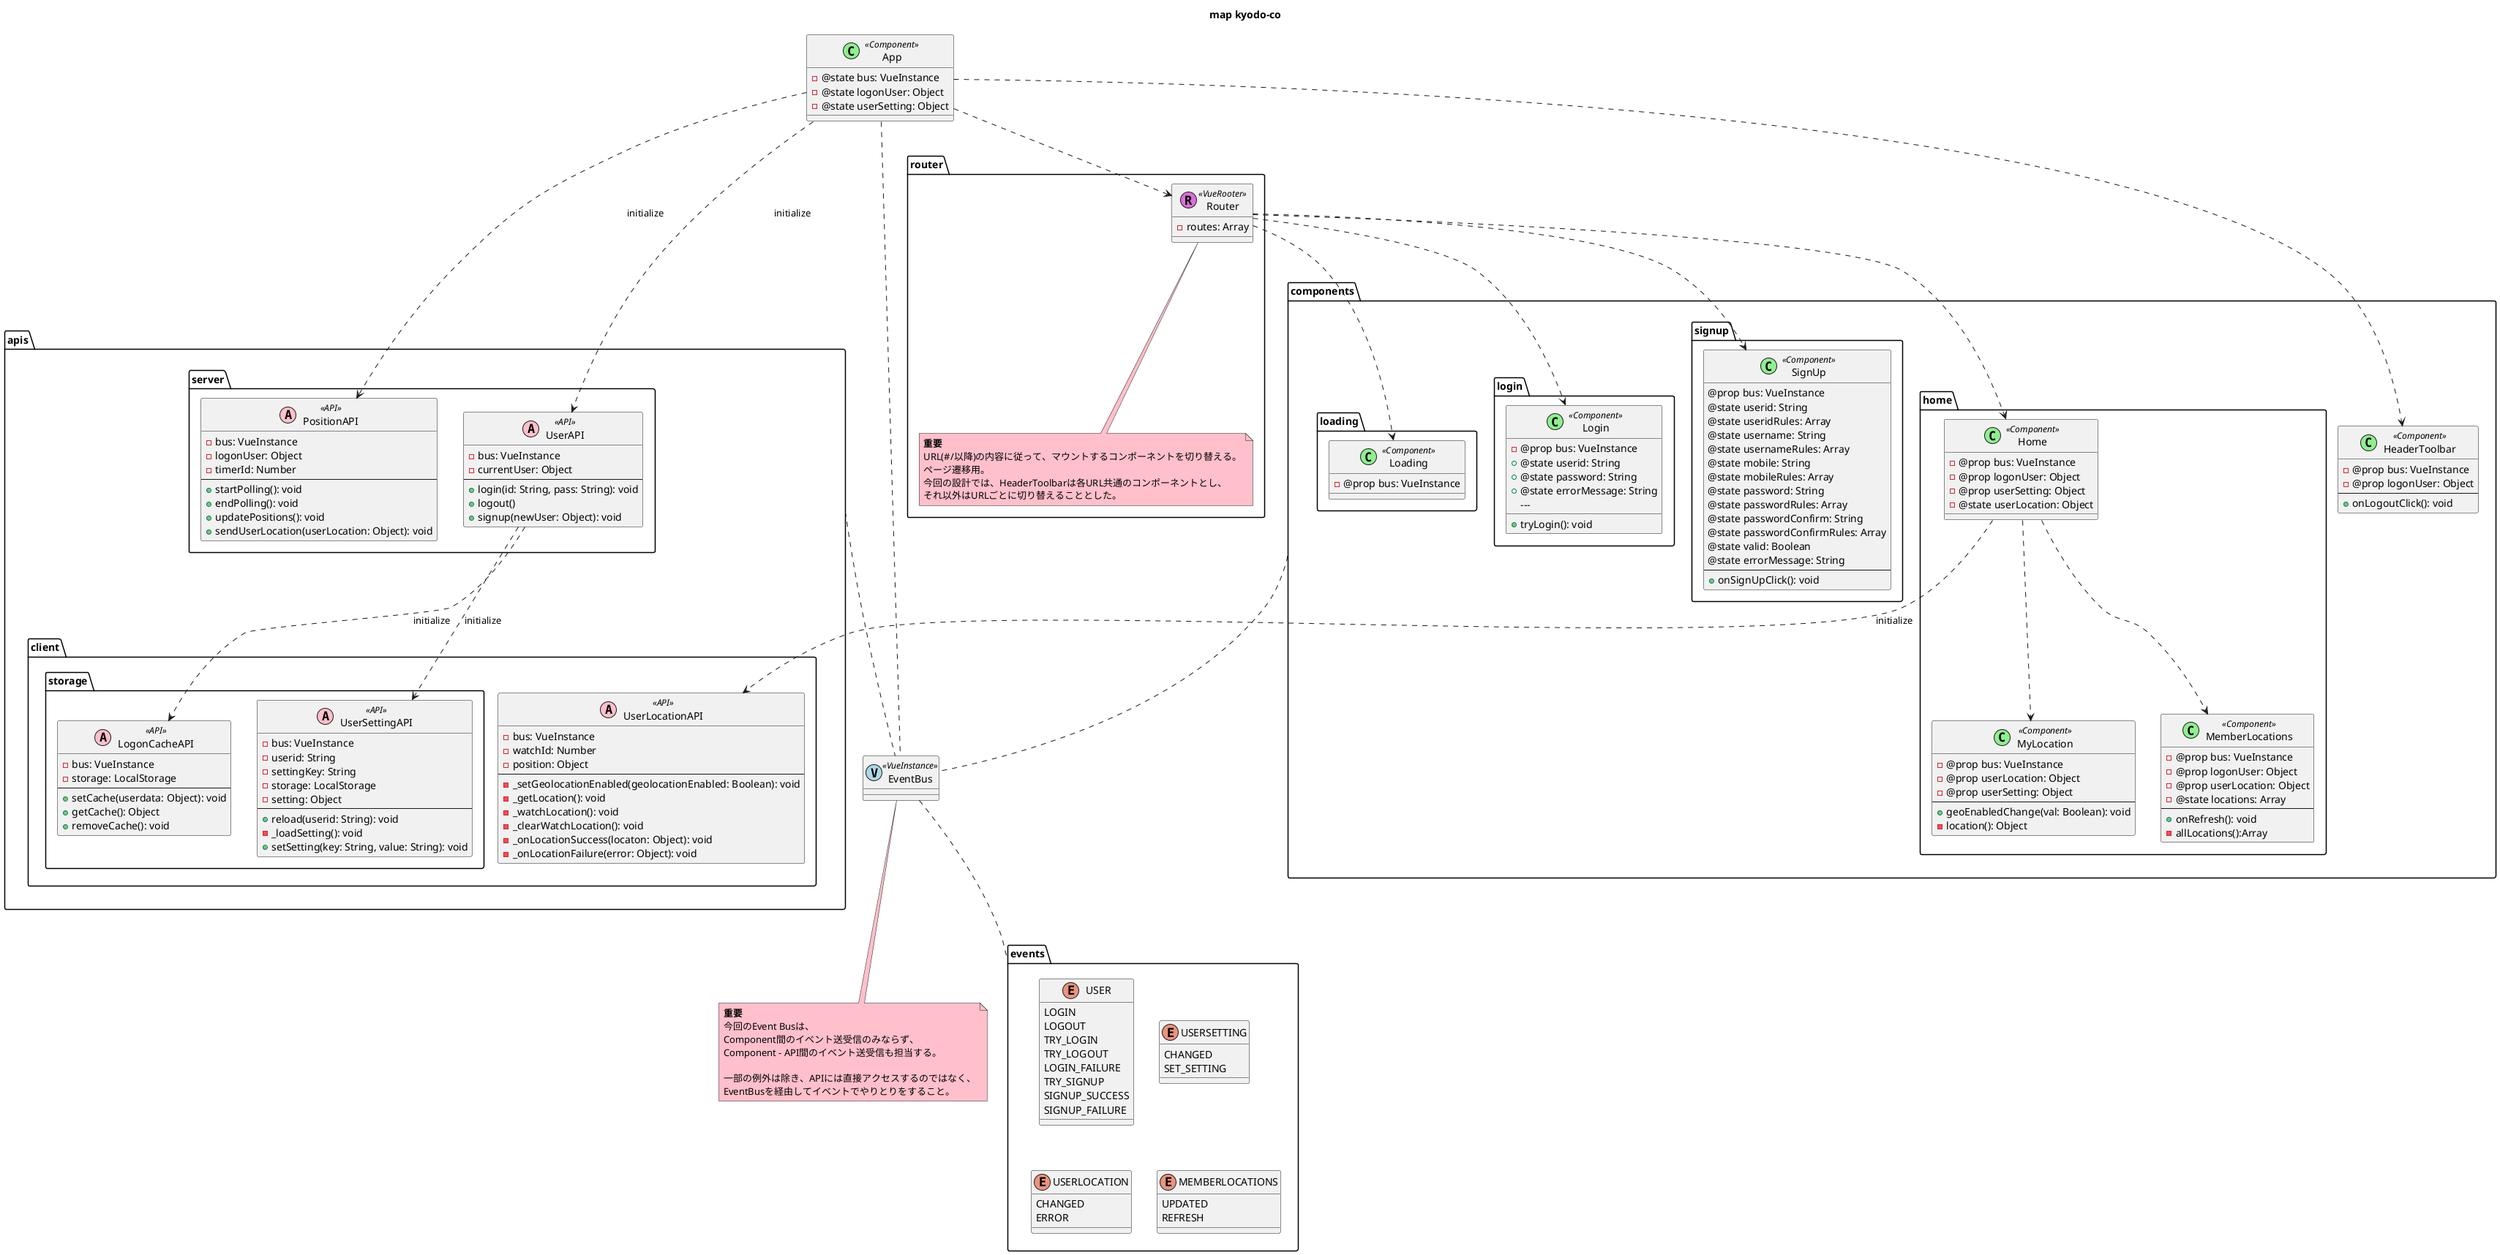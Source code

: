 @startuml
title map kyodo-co
class App <<(C,lightgreen) Component>>{
- @state bus: VueInstance
- @state logonUser: Object
- @state userSetting: Object
 
}

package router{
   class Router<<(R,orchid) VueRooter>>{
      - routes: Array
   }
   note as NoteRouter #pink
   <b>重要</b>
   URL(#/以降)の内容に従って、マウントするコンポーネントを切り替える。
   ページ遷移用。
   今回の設計では、HeaderToolbarは各URL共通のコンポーネントとし、
   それ以外はURLごとに切り替えることとした。
   end note
   
   Router .. NoteRouter
}


package components{
   class HeaderToolbar<<(C,lightgreen) Component>>{
      - @prop bus: VueInstance
      - @prop logonUser: Object
      ---
      + onLogoutClick(): void
   }
   package home{
      class Home<<(C,lightgreen) Component>>{
        - @prop bus: VueInstance
        - @prop logonUser: Object
        - @prop userSetting: Object
        - @state userLocation: Object
      }
      class MyLocation<<(C,lightgreen) Component>>{
         - @prop bus: VueInstance
         - @prop userLocation: Object
         - @prop userSetting: Object
         ----
         + geoEnabledChange(val: Boolean): void
         -  location(): Object
      }
      class  MemberLocations<<(C,lightgreen) Component>>{
          - @prop bus: VueInstance
          - @prop logonUser: Object
          - @prop userLocation: Object
          - @state locations: Array
          ---
          + onRefresh(): void
          - allLocations():Array
      }
   }
   package loading{
      class Loading<<(C,lightgreen) Component>>{
           - @prop bus: VueInstance
      }
   }
   package login{
      class Login<<(C,lightgreen) Component>>{
          - @prop bus: VueInstance
          + @state userid: String
          + @state password: String
          + @state errorMessage: String
          --- 
          + tryLogin(): void
      }
   }
   package signup{
       class SignUp<<(C,lightgreen) Component>>{
         @prop bus: VueInstance
         @state userid: String
         @state useridRules: Array
         @state username: String
         @state usernameRules: Array
         @state mobile: String
         @state mobileRules: Array
         @state password: String
         @state passwordRules: Array
         @state passwordConfirm: String
         @state passwordConfirmRules: Array
         @state valid: Boolean
         @state errorMessage: String
         ---
         + onSignUpClick(): void
      }
   }
}

package apis{
   package client{
      class UserLocationAPI<<(A,pink) API>>{
        - bus: VueInstance
        - watchId: Number
        - position: Object
        ---
        - _setGeolocationEnabled(geolocationEnabled: Boolean): void
        - _getLocation(): void
        - _watchLocation(): void
        - _clearWatchLocation(): void
        - _onLocationSuccess(locaton: Object): void
        - _onLocationFailure(error: Object): void
      }
      package storage{
         class LogonCacheAPI<<(A,pink) API>>{
          - bus: VueInstance
          - storage: LocalStorage
          ---
          + setCache(userdata: Object): void
          + getCache(): Object
          + removeCache(): void
         }
         class UserSettingAPI<<(A,pink) API>>{
          - bus: VueInstance
          - userid: String
          - settingKey: String
          - storage: LocalStorage
          - setting: Object
          ---
          + reload(userid: String): void
          - _loadSetting(): void
          + setSetting(key: String, value: String): void
         }
      }
   }
   package server{
      class UserAPI<<(A,pink) API>>{
        - bus: VueInstance
        - currentUser: Object
        ---
        + login(id: String, pass: String): void
        + logout()
        + signup(newUser: Object): void
      }
      class PositionAPI<<(A,pink) API>>{
        - bus: VueInstance
        - logonUser: Object
        - timerId: Number
        ---
        + startPolling(): void
        + endPolling(): void
        + updatePositions(): void
        + sendUserLocation(userLocation: Object): void
      }
   }
}

package events{
   enum USER{
      LOGIN
      LOGOUT
      TRY_LOGIN
      TRY_LOGOUT
      LOGIN_FAILURE
      TRY_SIGNUP
      SIGNUP_SUCCESS
      SIGNUP_FAILURE
   }
   enum USERSETTING{
     CHANGED
     SET_SETTING
   }
   enum USERLOCATION{
      CHANGED
      ERROR
   }
   enum MEMBERLOCATIONS{
      UPDATED
      REFRESH
   }
}

class EventBus<<(V,lightblue) VueInstance>>{

}

note as NoteEventBus#pink
<b>重要</b>
今回のEvent Busは、
Component間のイベント送受信のみならず、
Component - API間のイベント送受信も担当する。

一部の例外は除き、APIには直接アクセスするのではなく、
EventBusを経由してイベントでやりとりをすること。
end note

EventBus .. NoteEventBus

App .down.> HeaderToolbar
App .down.> Router
App ..> UserAPI : initialize
App ..> PositionAPI : initialize
App .down. EventBus

Router .down.> Loading
Router .down.> Login
Router .down.> SignUp
Router .down.> Home

Home .down.> MyLocation
Home .down.> MemberLocations
Home ..> UserLocationAPI : initialize


UserAPI ..> UserSettingAPI : initialize
UserAPI ..> LogonCacheAPI : initialize

components .. EventBus
apis .right. EventBus
events .up. EventBus
@enduml